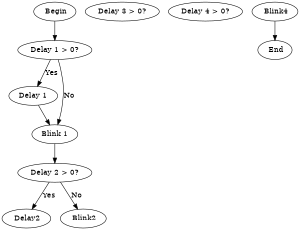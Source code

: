 digraph pattern_state_diagram {
	rankdir=TB;
	size="2,2"
	node [shape = ellipse, color=black, fontcolor=black];

  node [label = "Delay 1" ] Delay1;
  node [label = "Blink 1" ] Blink1;
  node [label = "Delay 1 > 0?" ] PreD1;
  node [label = "Delay 2 > 0?" ] PreD2;
  node [label = "Delay 3 > 0?" ] PreD3;
  node [label = "Delay 4 > 0?" ] PreD4;
  node [label = " \N" ];

	Begin  -> PreD1;
  PreD1  -> Delay1  [ label = "Yes" ];

  Delay1 -> Blink1;
	PreD1  -> Blink1  [ label = "No" ];
	Blink1 -> PreD2;  
  PreD2  -> Delay2  [ label = "Yes" ];
	PreD2  -> Blink2  [ label = "No" ];
        
	Blink4  -> End;
        
}

